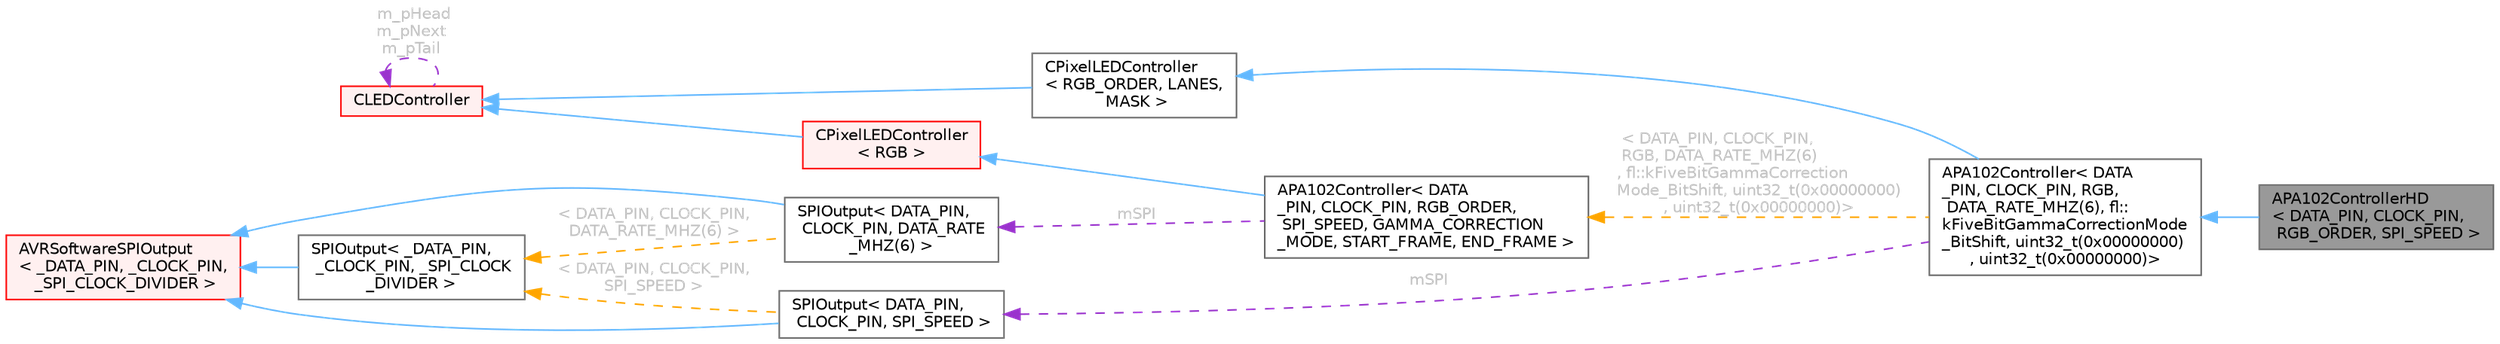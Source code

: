 digraph "APA102ControllerHD&lt; DATA_PIN, CLOCK_PIN, RGB_ORDER, SPI_SPEED &gt;"
{
 // LATEX_PDF_SIZE
  bgcolor="transparent";
  edge [fontname=Helvetica,fontsize=10,labelfontname=Helvetica,labelfontsize=10];
  node [fontname=Helvetica,fontsize=10,shape=box,height=0.2,width=0.4];
  rankdir="LR";
  Node1 [id="Node000001",label="APA102ControllerHD\l\< DATA_PIN, CLOCK_PIN,\l RGB_ORDER, SPI_SPEED \>",height=0.2,width=0.4,color="gray40", fillcolor="grey60", style="filled", fontcolor="black",tooltip="APA102 high definition controller class."];
  Node2 -> Node1 [id="edge1_Node000001_Node000002",dir="back",color="steelblue1",style="solid",tooltip=" "];
  Node2 [id="Node000002",label="APA102Controller\< DATA\l_PIN, CLOCK_PIN, RGB,\l DATA_RATE_MHZ(6), fl::\lkFiveBitGammaCorrectionMode\l_BitShift, uint32_t(0x00000000)\l, uint32_t(0x00000000)\>",height=0.2,width=0.4,color="gray40", fillcolor="white", style="filled",URL="$df/d0d/group___clocked_chipsets.html",tooltip=" "];
  Node3 -> Node2 [id="edge2_Node000002_Node000003",dir="back",color="steelblue1",style="solid",tooltip=" "];
  Node3 [id="Node000003",label="CPixelLEDController\l\< RGB_ORDER, LANES,\l MASK \>",height=0.2,width=0.4,color="gray40", fillcolor="white", style="filled",URL="$d0/dc9/class_c_pixel_l_e_d_controller.html",tooltip="Template extension of the CLEDController class."];
  Node4 -> Node3 [id="edge3_Node000003_Node000004",dir="back",color="steelblue1",style="solid",tooltip=" "];
  Node4 [id="Node000004",label="CLEDController",height=0.2,width=0.4,color="red", fillcolor="#FFF0F0", style="filled",URL="$d6/d2c/class_c_l_e_d_controller.html",tooltip="Base definition for an LED controller."];
  Node4 -> Node4 [id="edge4_Node000004_Node000004",dir="back",color="darkorchid3",style="dashed",tooltip=" ",label=" m_pHead\nm_pNext\nm_pTail",fontcolor="grey" ];
  Node7 -> Node2 [id="edge5_Node000002_Node000007",dir="back",color="darkorchid3",style="dashed",tooltip=" ",label=" mSPI",fontcolor="grey" ];
  Node7 [id="Node000007",label="SPIOutput\< DATA_PIN,\l CLOCK_PIN, SPI_SPEED \>",height=0.2,width=0.4,color="gray40", fillcolor="white", style="filled",URL="$d3/d97/class_s_p_i_output.html",tooltip=" "];
  Node8 -> Node7 [id="edge6_Node000007_Node000008",dir="back",color="steelblue1",style="solid",tooltip=" "];
  Node8 [id="Node000008",label="AVRSoftwareSPIOutput\l\< _DATA_PIN, _CLOCK_PIN,\l _SPI_CLOCK_DIVIDER \>",height=0.2,width=0.4,color="red", fillcolor="#FFF0F0", style="filled",URL="$dc/d57/class_a_v_r_software_s_p_i_output.html",tooltip=" "];
  Node11 -> Node7 [id="edge7_Node000007_Node000011",dir="back",color="orange",style="dashed",tooltip=" ",label=" \< DATA_PIN, CLOCK_PIN,\l SPI_SPEED \>",fontcolor="grey" ];
  Node11 [id="Node000011",label="SPIOutput\< _DATA_PIN,\l _CLOCK_PIN, _SPI_CLOCK\l_DIVIDER \>",height=0.2,width=0.4,color="gray40", fillcolor="white", style="filled",URL="$d3/d97/class_s_p_i_output.html",tooltip="Hardware SPI output."];
  Node8 -> Node11 [id="edge8_Node000011_Node000008",dir="back",color="steelblue1",style="solid",tooltip=" "];
  Node12 -> Node2 [id="edge9_Node000002_Node000012",dir="back",color="orange",style="dashed",tooltip=" ",label=" \< DATA_PIN, CLOCK_PIN,\l RGB, DATA_RATE_MHZ(6)\l, fl::kFiveBitGammaCorrection\lMode_BitShift, uint32_t(0x00000000)\l, uint32_t(0x00000000)\>",fontcolor="grey" ];
  Node12 [id="Node000012",label="APA102Controller\< DATA\l_PIN, CLOCK_PIN, RGB_ORDER,\l SPI_SPEED, GAMMA_CORRECTION\l_MODE, START_FRAME, END_FRAME \>",height=0.2,width=0.4,color="gray40", fillcolor="white", style="filled",URL="$df/d0d/group___clocked_chipsets.html#d4/d96/class_a_p_a102_controller",tooltip="APA102 controller class."];
  Node13 -> Node12 [id="edge10_Node000012_Node000013",dir="back",color="steelblue1",style="solid",tooltip=" "];
  Node13 [id="Node000013",label="CPixelLEDController\l\< RGB \>",height=0.2,width=0.4,color="red", fillcolor="#FFF0F0", style="filled",URL="$d0/dc9/class_c_pixel_l_e_d_controller.html",tooltip=" "];
  Node4 -> Node13 [id="edge11_Node000013_Node000004",dir="back",color="steelblue1",style="solid",tooltip=" "];
  Node15 -> Node12 [id="edge12_Node000012_Node000015",dir="back",color="darkorchid3",style="dashed",tooltip=" ",label=" mSPI",fontcolor="grey" ];
  Node15 [id="Node000015",label="SPIOutput\< DATA_PIN,\l CLOCK_PIN, DATA_RATE\l_MHZ(6) \>",height=0.2,width=0.4,color="gray40", fillcolor="white", style="filled",URL="$d3/d97/class_s_p_i_output.html",tooltip=" "];
  Node8 -> Node15 [id="edge13_Node000015_Node000008",dir="back",color="steelblue1",style="solid",tooltip=" "];
  Node11 -> Node15 [id="edge14_Node000015_Node000011",dir="back",color="orange",style="dashed",tooltip=" ",label=" \< DATA_PIN, CLOCK_PIN,\l DATA_RATE_MHZ(6) \>",fontcolor="grey" ];
}
